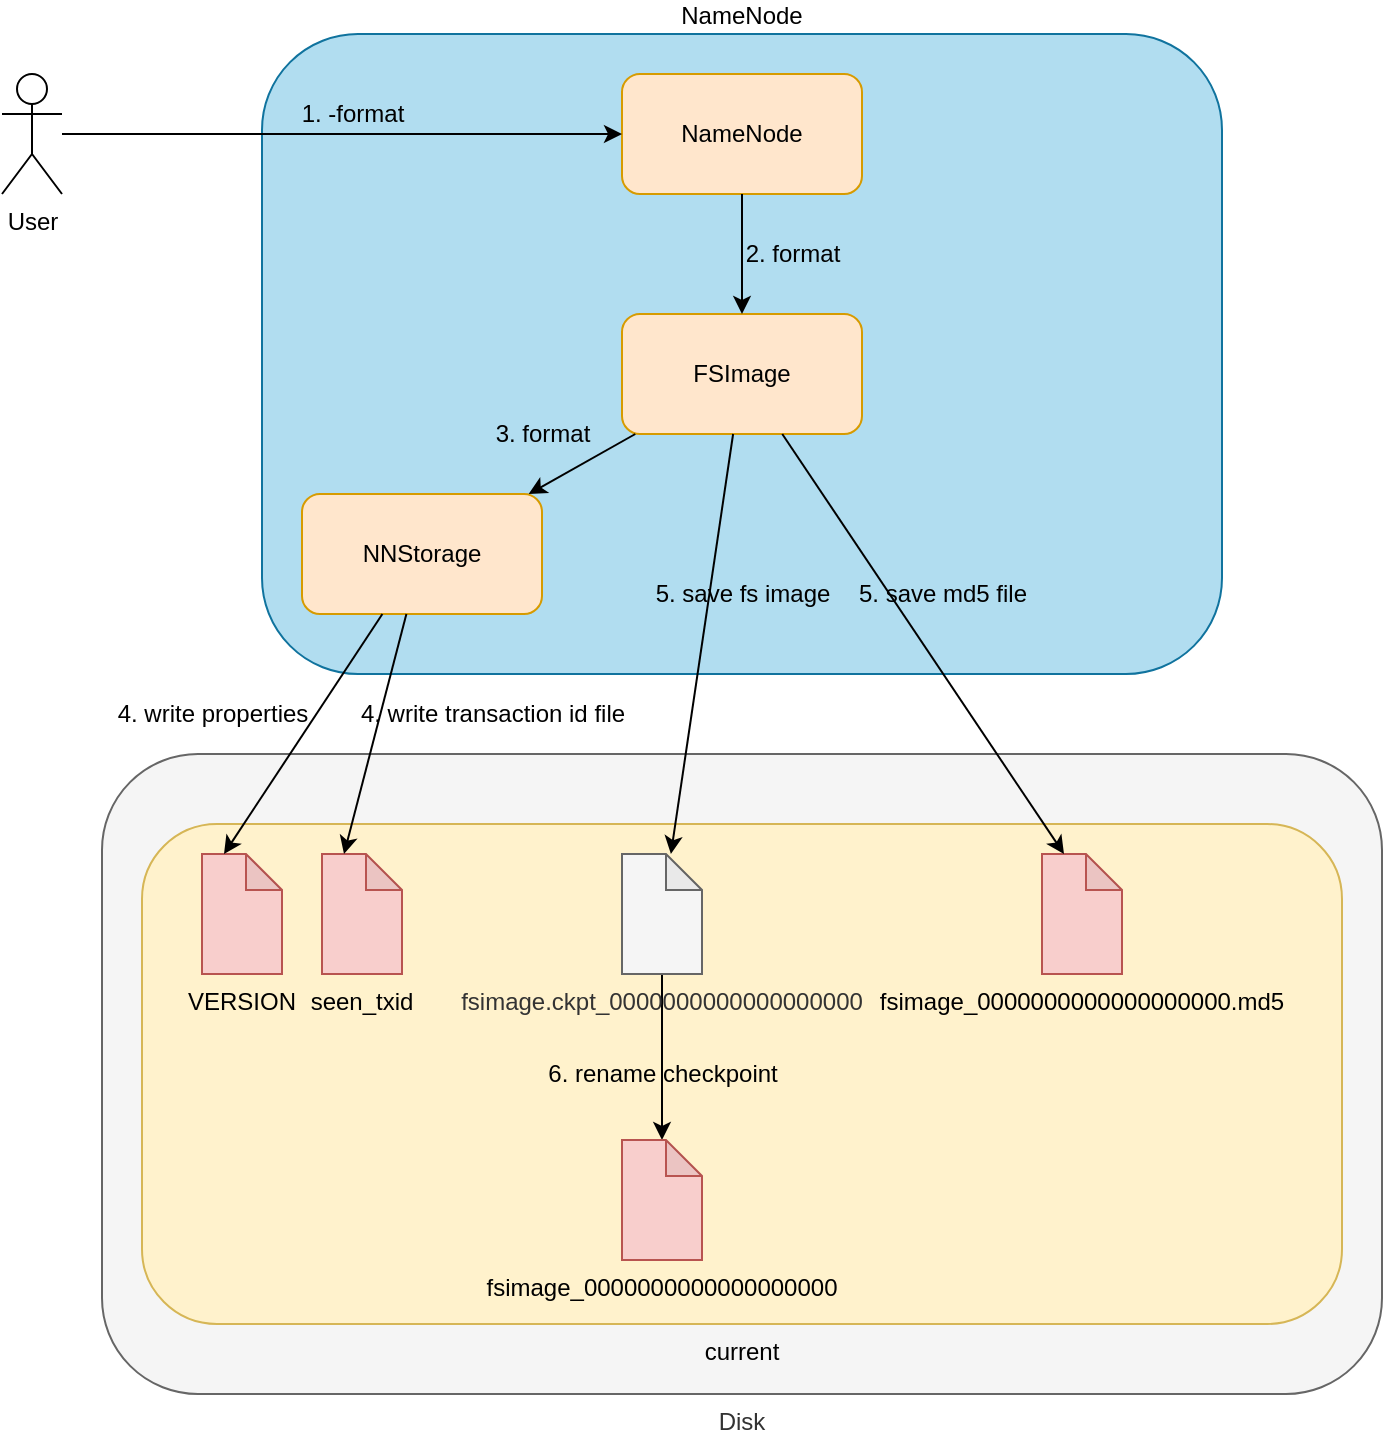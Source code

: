 <mxfile version="12.4.2" type="device" pages="1"><diagram id="t6DJKHBgMiLYLuUivblq" name="第 1 页"><mxGraphModel dx="1106" dy="830" grid="1" gridSize="10" guides="1" tooltips="1" connect="1" arrows="1" fold="1" page="1" pageScale="1" pageWidth="827" pageHeight="1169" math="0" shadow="0"><root><mxCell id="0"/><mxCell id="1" parent="0"/><mxCell id="gIiSjCZX6DLAdIHgp_La-3" value="User" style="shape=umlActor;verticalLabelPosition=bottom;labelBackgroundColor=#ffffff;verticalAlign=top;html=1;outlineConnect=0;" parent="1" vertex="1"><mxGeometry x="30" y="220" width="30" height="60" as="geometry"/></mxCell><mxCell id="gIiSjCZX6DLAdIHgp_La-12" value="Disk" style="rounded=1;whiteSpace=wrap;html=1;labelPosition=center;verticalLabelPosition=bottom;align=center;verticalAlign=top;fillColor=#f5f5f5;strokeColor=#666666;fontColor=#333333;" parent="1" vertex="1"><mxGeometry x="80" y="560" width="640" height="320" as="geometry"/></mxCell><mxCell id="gIiSjCZX6DLAdIHgp_La-13" value="current" style="rounded=1;whiteSpace=wrap;html=1;labelPosition=center;verticalLabelPosition=bottom;align=center;verticalAlign=top;fillColor=#fff2cc;strokeColor=#d6b656;" parent="1" vertex="1"><mxGeometry x="100" y="595" width="600" height="250" as="geometry"/></mxCell><mxCell id="gIiSjCZX6DLAdIHgp_La-14" value="VERSION" style="shape=note;whiteSpace=wrap;html=1;backgroundOutline=1;darkOpacity=0.05;size=18;labelPosition=center;verticalLabelPosition=bottom;align=center;verticalAlign=top;fillColor=#f8cecc;strokeColor=#b85450;" parent="1" vertex="1"><mxGeometry x="130" y="610" width="40" height="60" as="geometry"/></mxCell><mxCell id="gIiSjCZX6DLAdIHgp_La-19" value="seen_txid" style="shape=note;whiteSpace=wrap;html=1;backgroundOutline=1;darkOpacity=0.05;size=18;labelPosition=center;verticalLabelPosition=bottom;align=center;verticalAlign=top;fillColor=#f8cecc;strokeColor=#b85450;" parent="1" vertex="1"><mxGeometry x="190" y="610" width="40" height="60" as="geometry"/></mxCell><mxCell id="gIiSjCZX6DLAdIHgp_La-21" value="4. write properties" style="text;html=1;align=center;verticalAlign=middle;resizable=0;points=[];;autosize=1;" parent="1" vertex="1"><mxGeometry x="80" y="530" width="110" height="20" as="geometry"/></mxCell><mxCell id="gIiSjCZX6DLAdIHgp_La-36" style="edgeStyle=none;rounded=0;orthogonalLoop=1;jettySize=auto;html=1;entryX=0.5;entryY=0;entryDx=0;entryDy=0;entryPerimeter=0;" parent="1" source="gIiSjCZX6DLAdIHgp_La-22" target="gIiSjCZX6DLAdIHgp_La-34" edge="1"><mxGeometry relative="1" as="geometry"/></mxCell><mxCell id="gIiSjCZX6DLAdIHgp_La-22" value="fsimage.ckpt_0000000000000000000" style="shape=note;whiteSpace=wrap;html=1;backgroundOutline=1;darkOpacity=0.05;size=18;labelPosition=center;verticalLabelPosition=bottom;align=center;verticalAlign=top;fillColor=#f5f5f5;strokeColor=#666666;fontColor=#333333;" parent="1" vertex="1"><mxGeometry x="340" y="610" width="40" height="60" as="geometry"/></mxCell><mxCell id="gIiSjCZX6DLAdIHgp_La-27" value="fsimage_0000000000000000000.md5" style="shape=note;whiteSpace=wrap;html=1;backgroundOutline=1;darkOpacity=0.05;size=18;labelPosition=center;verticalLabelPosition=bottom;align=center;verticalAlign=top;fillColor=#f8cecc;strokeColor=#b85450;" parent="1" vertex="1"><mxGeometry x="550" y="610" width="40" height="60" as="geometry"/></mxCell><mxCell id="gIiSjCZX6DLAdIHgp_La-31" value="6. rename checkpoint" style="text;html=1;align=center;verticalAlign=middle;resizable=0;points=[];;autosize=1;" parent="1" vertex="1"><mxGeometry x="295" y="710" width="130" height="20" as="geometry"/></mxCell><mxCell id="gIiSjCZX6DLAdIHgp_La-1" value="NameNode" style="rounded=1;whiteSpace=wrap;html=1;labelPosition=center;verticalLabelPosition=top;align=center;verticalAlign=bottom;fillColor=#b1ddf0;strokeColor=#10739e;" parent="1" vertex="1"><mxGeometry x="160" y="200" width="480" height="320" as="geometry"/></mxCell><mxCell id="gIiSjCZX6DLAdIHgp_La-2" value="NameNode" style="rounded=1;whiteSpace=wrap;html=1;fillColor=#ffe6cc;strokeColor=#d79b00;" parent="1" vertex="1"><mxGeometry x="340" y="220" width="120" height="60" as="geometry"/></mxCell><mxCell id="gIiSjCZX6DLAdIHgp_La-6" value="FSImage" style="rounded=1;whiteSpace=wrap;html=1;fillColor=#ffe6cc;strokeColor=#d79b00;" parent="1" vertex="1"><mxGeometry x="340" y="340" width="120" height="60" as="geometry"/></mxCell><mxCell id="gIiSjCZX6DLAdIHgp_La-7" style="edgeStyle=orthogonalEdgeStyle;rounded=0;orthogonalLoop=1;jettySize=auto;html=1;" parent="1" source="gIiSjCZX6DLAdIHgp_La-2" target="gIiSjCZX6DLAdIHgp_La-6" edge="1"><mxGeometry relative="1" as="geometry"/></mxCell><mxCell id="gIiSjCZX6DLAdIHgp_La-9" value="NNStorage" style="rounded=1;whiteSpace=wrap;html=1;fillColor=#ffe6cc;strokeColor=#d79b00;" parent="1" vertex="1"><mxGeometry x="180" y="430" width="120" height="60" as="geometry"/></mxCell><mxCell id="gIiSjCZX6DLAdIHgp_La-10" style="rounded=0;orthogonalLoop=1;jettySize=auto;html=1;" parent="1" source="gIiSjCZX6DLAdIHgp_La-6" target="gIiSjCZX6DLAdIHgp_La-9" edge="1"><mxGeometry relative="1" as="geometry"/></mxCell><mxCell id="gIiSjCZX6DLAdIHgp_La-24" style="edgeStyle=none;rounded=0;orthogonalLoop=1;jettySize=auto;html=1;" parent="1" source="gIiSjCZX6DLAdIHgp_La-6" target="gIiSjCZX6DLAdIHgp_La-22" edge="1"><mxGeometry relative="1" as="geometry"/></mxCell><mxCell id="gIiSjCZX6DLAdIHgp_La-28" style="edgeStyle=none;rounded=0;orthogonalLoop=1;jettySize=auto;html=1;entryX=0;entryY=0;entryDx=11;entryDy=0;entryPerimeter=0;" parent="1" source="gIiSjCZX6DLAdIHgp_La-6" target="gIiSjCZX6DLAdIHgp_La-27" edge="1"><mxGeometry relative="1" as="geometry"/></mxCell><mxCell id="gIiSjCZX6DLAdIHgp_La-29" value="5. save md5 file" style="text;html=1;align=center;verticalAlign=middle;resizable=0;points=[];;autosize=1;" parent="1" vertex="1"><mxGeometry x="450" y="470" width="100" height="20" as="geometry"/></mxCell><mxCell id="gIiSjCZX6DLAdIHgp_La-30" value="5. save fs image" style="text;html=1;align=center;verticalAlign=middle;resizable=0;points=[];;autosize=1;" parent="1" vertex="1"><mxGeometry x="350" y="470" width="100" height="20" as="geometry"/></mxCell><mxCell id="gIiSjCZX6DLAdIHgp_La-34" value="fsimage_0000000000000000000" style="shape=note;whiteSpace=wrap;html=1;backgroundOutline=1;darkOpacity=0.05;size=18;labelPosition=center;verticalLabelPosition=bottom;align=center;verticalAlign=top;fillColor=#f8cecc;strokeColor=#b85450;" parent="1" vertex="1"><mxGeometry x="340" y="753" width="40" height="60" as="geometry"/></mxCell><mxCell id="gIiSjCZX6DLAdIHgp_La-8" value="2. format" style="text;html=1;align=center;verticalAlign=middle;resizable=0;points=[];;autosize=1;" parent="1" vertex="1"><mxGeometry x="395" y="300" width="60" height="20" as="geometry"/></mxCell><mxCell id="gIiSjCZX6DLAdIHgp_La-11" value="3. format" style="text;html=1;align=center;verticalAlign=middle;resizable=0;points=[];;autosize=1;" parent="1" vertex="1"><mxGeometry x="270" y="390" width="60" height="20" as="geometry"/></mxCell><mxCell id="gIiSjCZX6DLAdIHgp_La-4" style="edgeStyle=orthogonalEdgeStyle;rounded=0;orthogonalLoop=1;jettySize=auto;html=1;entryX=0;entryY=0.5;entryDx=0;entryDy=0;" parent="1" source="gIiSjCZX6DLAdIHgp_La-3" target="gIiSjCZX6DLAdIHgp_La-2" edge="1"><mxGeometry relative="1" as="geometry"/></mxCell><mxCell id="gIiSjCZX6DLAdIHgp_La-5" value="1. -format" style="text;html=1;align=center;verticalAlign=middle;resizable=0;points=[];;autosize=1;" parent="1" vertex="1"><mxGeometry x="170" y="230" width="70" height="20" as="geometry"/></mxCell><mxCell id="gIiSjCZX6DLAdIHgp_La-17" style="rounded=0;orthogonalLoop=1;jettySize=auto;html=1;entryX=0;entryY=0;entryDx=11;entryDy=0;entryPerimeter=0;" parent="1" source="gIiSjCZX6DLAdIHgp_La-9" target="gIiSjCZX6DLAdIHgp_La-14" edge="1"><mxGeometry relative="1" as="geometry"/></mxCell><mxCell id="gIiSjCZX6DLAdIHgp_La-20" style="edgeStyle=none;rounded=0;orthogonalLoop=1;jettySize=auto;html=1;entryX=0;entryY=0;entryDx=11;entryDy=0;entryPerimeter=0;" parent="1" source="gIiSjCZX6DLAdIHgp_La-9" target="gIiSjCZX6DLAdIHgp_La-19" edge="1"><mxGeometry relative="1" as="geometry"/></mxCell><mxCell id="gIiSjCZX6DLAdIHgp_La-35" value="4. write transaction id file" style="text;html=1;align=center;verticalAlign=middle;resizable=0;points=[];;autosize=1;" parent="1" vertex="1"><mxGeometry x="200" y="530" width="150" height="20" as="geometry"/></mxCell></root></mxGraphModel></diagram></mxfile>